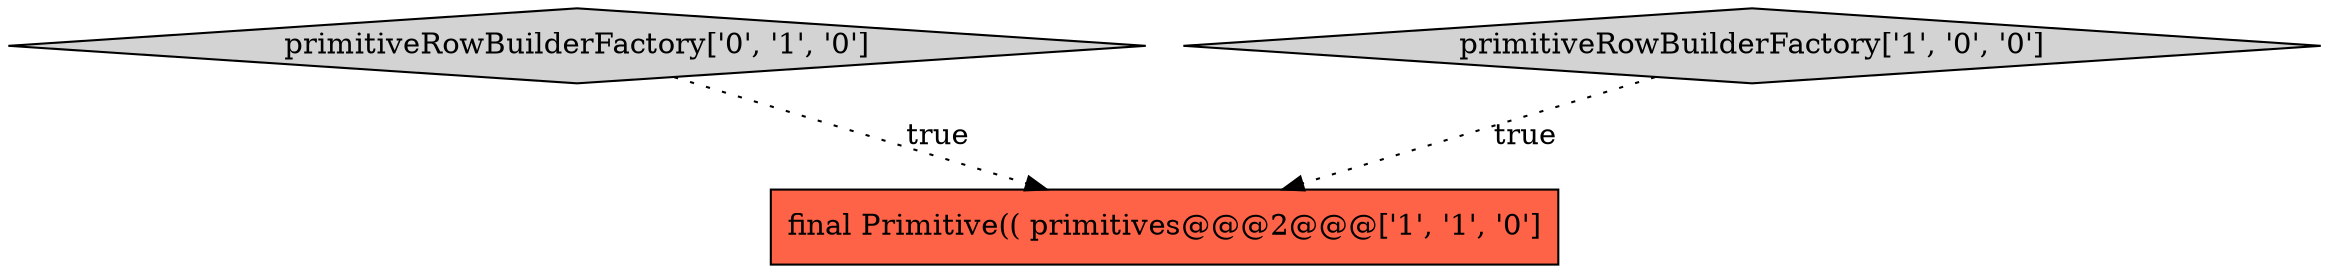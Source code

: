 digraph {
2 [style = filled, label = "primitiveRowBuilderFactory['0', '1', '0']", fillcolor = lightgray, shape = diamond image = "AAA0AAABBB2BBB"];
0 [style = filled, label = "primitiveRowBuilderFactory['1', '0', '0']", fillcolor = lightgray, shape = diamond image = "AAA0AAABBB1BBB"];
1 [style = filled, label = "final Primitive(( primitives@@@2@@@['1', '1', '0']", fillcolor = tomato, shape = box image = "AAA0AAABBB1BBB"];
2->1 [style = dotted, label="true"];
0->1 [style = dotted, label="true"];
}
